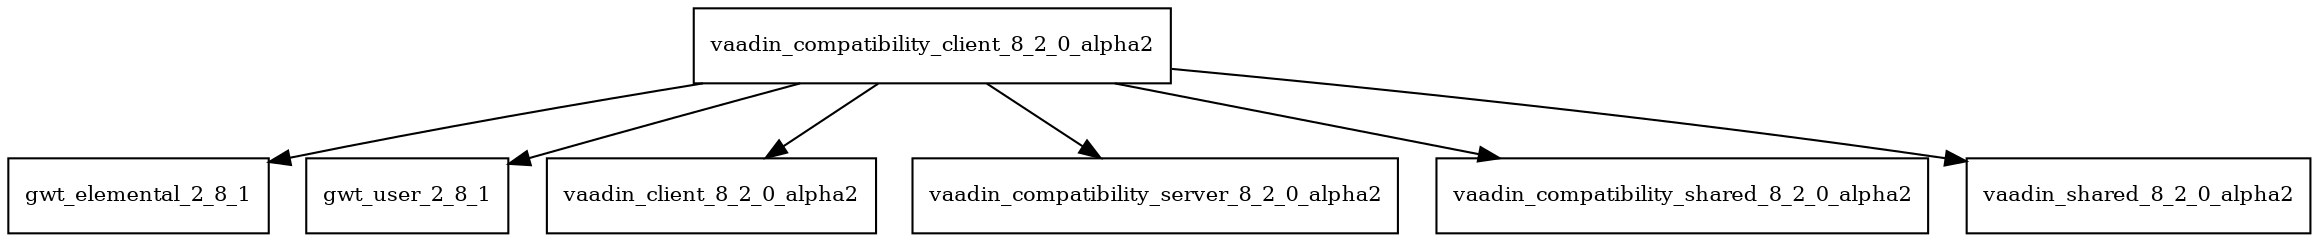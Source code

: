 digraph vaadin_compatibility_client_8_2_0_alpha2_dependencies {
  node [shape = box, fontsize=10.0];
  vaadin_compatibility_client_8_2_0_alpha2 -> gwt_elemental_2_8_1;
  vaadin_compatibility_client_8_2_0_alpha2 -> gwt_user_2_8_1;
  vaadin_compatibility_client_8_2_0_alpha2 -> vaadin_client_8_2_0_alpha2;
  vaadin_compatibility_client_8_2_0_alpha2 -> vaadin_compatibility_server_8_2_0_alpha2;
  vaadin_compatibility_client_8_2_0_alpha2 -> vaadin_compatibility_shared_8_2_0_alpha2;
  vaadin_compatibility_client_8_2_0_alpha2 -> vaadin_shared_8_2_0_alpha2;
}
